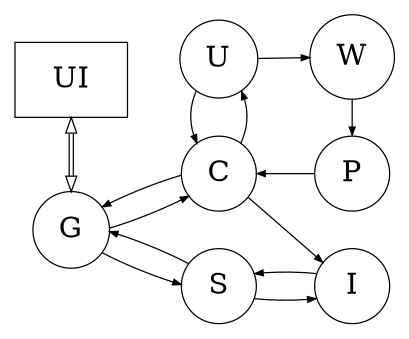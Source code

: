 digraph G {
    rankdir = LR;
    size="4,4";
    graph [pad = "0.1", ranksep = "0.35", nodesep = "0.25"];
    node [shape = circle, penwidth = 0.6];
    edge [arrowhead = normal, arrowsize = 0.4];

    UI [shape = "box"];

    G -> C -> G [penwidth = 0.6];   // REST retrieval of DB
    G -> S -> G [penwidth = 0.6];   // REST retrieval from searcher
    C -> U -> C [penwidth = 0.6];   // test for update interval
    U -> W      [penwidth = 0.6];   // download job
    C -> I      [penwidth = 0.6];   // update index
    S -> I -> S [penwidth = 0.6];   // search index
    W -> P -> C [penwidth = 0.6];   // download-parse-update
    P -> I      [style="invis"];    // ensure desired node alignment 
    UI -> G [minlen = "2.5", dir = "both", constraint = false, penwidth = 0.6, color = "black:black", arrowhead = empty, arrowtail = empty, arrowsize = 0.75];

    // constraints to style the graph
    { rank=same; G UI }
    { rank=same; U C S }
    { rank=same; W P I }
}